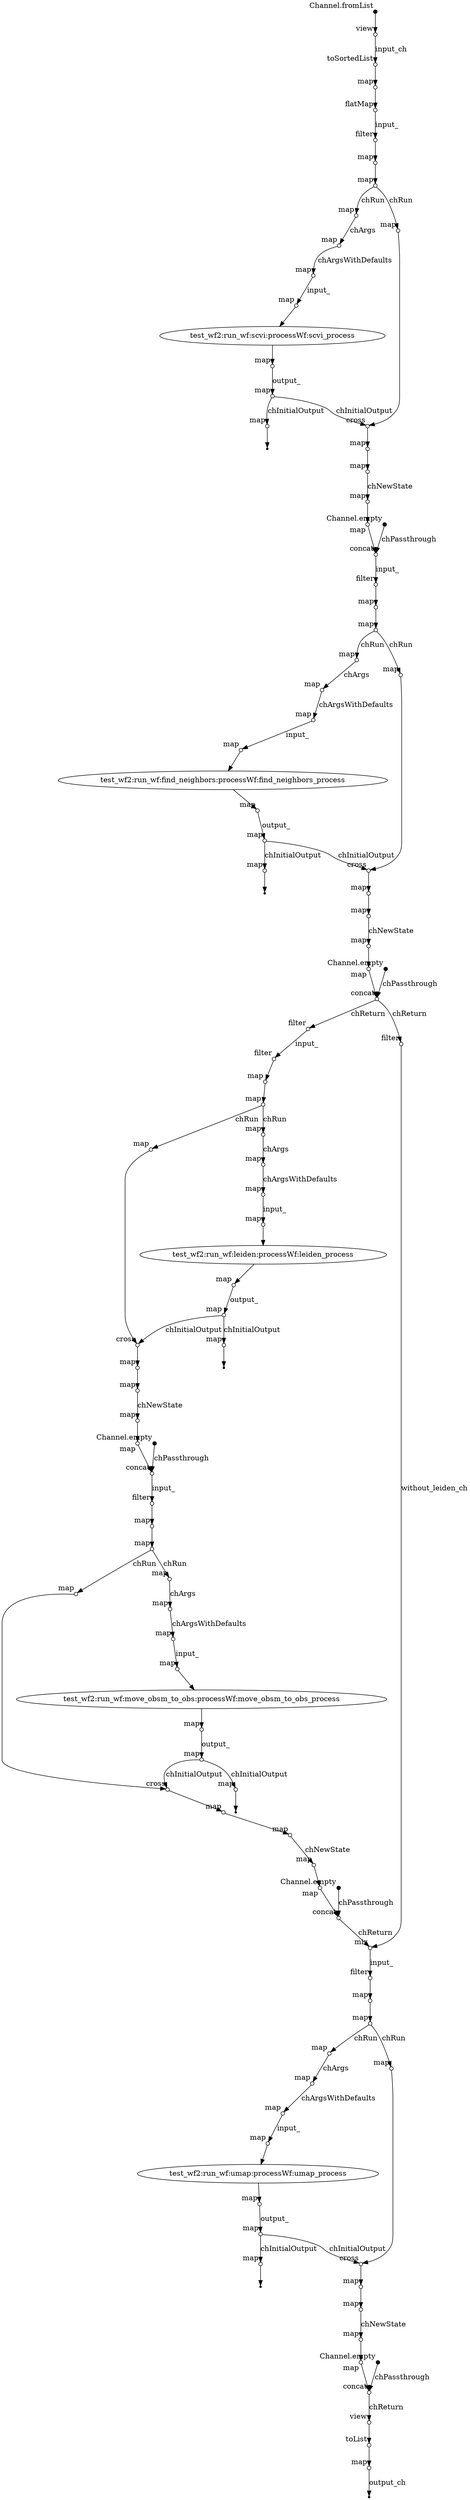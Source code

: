 digraph "graph" {
p0 [shape=point,label="",fixedsize=true,width=0.1,xlabel="Channel.fromList"];
p1 [shape=circle,label="",fixedsize=true,width=0.1,xlabel="view"];
p0 -> p1;

p1 [shape=circle,label="",fixedsize=true,width=0.1,xlabel="view"];
p2 [shape=circle,label="",fixedsize=true,width=0.1,xlabel="toSortedList"];
p1 -> p2 [label="input_ch"];

p2 [shape=circle,label="",fixedsize=true,width=0.1,xlabel="toSortedList"];
p3 [shape=circle,label="",fixedsize=true,width=0.1,xlabel="map"];
p2 -> p3;

p3 [shape=circle,label="",fixedsize=true,width=0.1,xlabel="map"];
p4 [shape=circle,label="",fixedsize=true,width=0.1,xlabel="flatMap"];
p3 -> p4;

p4 [shape=circle,label="",fixedsize=true,width=0.1,xlabel="flatMap"];
p5 [shape=circle,label="",fixedsize=true,width=0.1,xlabel="filter"];
p4 -> p5 [label="input_"];

p5 [shape=circle,label="",fixedsize=true,width=0.1,xlabel="filter"];
p6 [shape=circle,label="",fixedsize=true,width=0.1,xlabel="map"];
p5 -> p6;

p6 [shape=circle,label="",fixedsize=true,width=0.1,xlabel="map"];
p7 [shape=circle,label="",fixedsize=true,width=0.1,xlabel="map"];
p6 -> p7;

p7 [shape=circle,label="",fixedsize=true,width=0.1,xlabel="map"];
p9 [shape=circle,label="",fixedsize=true,width=0.1,xlabel="map"];
p7 -> p9 [label="chRun"];

p8 [shape=point,label="",fixedsize=true,width=0.1,xlabel="Channel.empty"];
p24 [shape=circle,label="",fixedsize=true,width=0.1,xlabel="concat"];
p8 -> p24 [label="chPassthrough"];

p9 [shape=circle,label="",fixedsize=true,width=0.1,xlabel="map"];
p10 [shape=circle,label="",fixedsize=true,width=0.1,xlabel="map"];
p9 -> p10 [label="chArgs"];

p10 [shape=circle,label="",fixedsize=true,width=0.1,xlabel="map"];
p11 [shape=circle,label="",fixedsize=true,width=0.1,xlabel="map"];
p10 -> p11 [label="chArgsWithDefaults"];

p11 [shape=circle,label="",fixedsize=true,width=0.1,xlabel="map"];
p12 [shape=circle,label="",fixedsize=true,width=0.1,xlabel="map"];
p11 -> p12 [label="input_"];

p12 [shape=circle,label="",fixedsize=true,width=0.1,xlabel="map"];
p13 [label="test_wf2:run_wf:scvi:processWf:scvi_process"];
p12 -> p13;

p13 [label="test_wf2:run_wf:scvi:processWf:scvi_process"];
p14 [shape=circle,label="",fixedsize=true,width=0.1,xlabel="map"];
p13 -> p14;

p14 [shape=circle,label="",fixedsize=true,width=0.1,xlabel="map"];
p15 [shape=circle,label="",fixedsize=true,width=0.1,xlabel="map"];
p14 -> p15 [label="output_"];

p15 [shape=circle,label="",fixedsize=true,width=0.1,xlabel="map"];
p17 [shape=circle,label="",fixedsize=true,width=0.1,xlabel="map"];
p15 -> p17 [label="chInitialOutput"];

p7 [shape=circle,label="",fixedsize=true,width=0.1,xlabel="map"];
p16 [shape=circle,label="",fixedsize=true,width=0.1,xlabel="map"];
p7 -> p16 [label="chRun"];

p16 [shape=circle,label="",fixedsize=true,width=0.1,xlabel="map"];
p19 [shape=circle,label="",fixedsize=true,width=0.1,xlabel="cross"];
p16 -> p19;

p17 [shape=circle,label="",fixedsize=true,width=0.1,xlabel="map"];
p18 [shape=point];
p17 -> p18;

p15 [shape=circle,label="",fixedsize=true,width=0.1,xlabel="map"];
p19 [shape=circle,label="",fixedsize=true,width=0.1,xlabel="cross"];
p15 -> p19 [label="chInitialOutput"];

p19 [shape=circle,label="",fixedsize=true,width=0.1,xlabel="cross"];
p20 [shape=circle,label="",fixedsize=true,width=0.1,xlabel="map"];
p19 -> p20;

p20 [shape=circle,label="",fixedsize=true,width=0.1,xlabel="map"];
p21 [shape=circle,label="",fixedsize=true,width=0.1,xlabel="map"];
p20 -> p21;

p21 [shape=circle,label="",fixedsize=true,width=0.1,xlabel="map"];
p22 [shape=circle,label="",fixedsize=true,width=0.1,xlabel="map"];
p21 -> p22 [label="chNewState"];

p22 [shape=circle,label="",fixedsize=true,width=0.1,xlabel="map"];
p23 [shape=circle,label="",fixedsize=true,width=0.1,xlabel="map"];
p22 -> p23;

p23 [shape=circle,label="",fixedsize=true,width=0.1,xlabel="map"];
p24 [shape=circle,label="",fixedsize=true,width=0.1,xlabel="concat"];
p23 -> p24;

p24 [shape=circle,label="",fixedsize=true,width=0.1,xlabel="concat"];
p25 [shape=circle,label="",fixedsize=true,width=0.1,xlabel="filter"];
p24 -> p25 [label="input_"];

p25 [shape=circle,label="",fixedsize=true,width=0.1,xlabel="filter"];
p26 [shape=circle,label="",fixedsize=true,width=0.1,xlabel="map"];
p25 -> p26;

p26 [shape=circle,label="",fixedsize=true,width=0.1,xlabel="map"];
p27 [shape=circle,label="",fixedsize=true,width=0.1,xlabel="map"];
p26 -> p27;

p27 [shape=circle,label="",fixedsize=true,width=0.1,xlabel="map"];
p29 [shape=circle,label="",fixedsize=true,width=0.1,xlabel="map"];
p27 -> p29 [label="chRun"];

p28 [shape=point,label="",fixedsize=true,width=0.1,xlabel="Channel.empty"];
p44 [shape=circle,label="",fixedsize=true,width=0.1,xlabel="concat"];
p28 -> p44 [label="chPassthrough"];

p29 [shape=circle,label="",fixedsize=true,width=0.1,xlabel="map"];
p30 [shape=circle,label="",fixedsize=true,width=0.1,xlabel="map"];
p29 -> p30 [label="chArgs"];

p30 [shape=circle,label="",fixedsize=true,width=0.1,xlabel="map"];
p31 [shape=circle,label="",fixedsize=true,width=0.1,xlabel="map"];
p30 -> p31 [label="chArgsWithDefaults"];

p31 [shape=circle,label="",fixedsize=true,width=0.1,xlabel="map"];
p32 [shape=circle,label="",fixedsize=true,width=0.1,xlabel="map"];
p31 -> p32 [label="input_"];

p32 [shape=circle,label="",fixedsize=true,width=0.1,xlabel="map"];
p33 [label="test_wf2:run_wf:find_neighbors:processWf:find_neighbors_process"];
p32 -> p33;

p33 [label="test_wf2:run_wf:find_neighbors:processWf:find_neighbors_process"];
p34 [shape=circle,label="",fixedsize=true,width=0.1,xlabel="map"];
p33 -> p34;

p34 [shape=circle,label="",fixedsize=true,width=0.1,xlabel="map"];
p35 [shape=circle,label="",fixedsize=true,width=0.1,xlabel="map"];
p34 -> p35 [label="output_"];

p35 [shape=circle,label="",fixedsize=true,width=0.1,xlabel="map"];
p37 [shape=circle,label="",fixedsize=true,width=0.1,xlabel="map"];
p35 -> p37 [label="chInitialOutput"];

p27 [shape=circle,label="",fixedsize=true,width=0.1,xlabel="map"];
p36 [shape=circle,label="",fixedsize=true,width=0.1,xlabel="map"];
p27 -> p36 [label="chRun"];

p36 [shape=circle,label="",fixedsize=true,width=0.1,xlabel="map"];
p39 [shape=circle,label="",fixedsize=true,width=0.1,xlabel="cross"];
p36 -> p39;

p37 [shape=circle,label="",fixedsize=true,width=0.1,xlabel="map"];
p38 [shape=point];
p37 -> p38;

p35 [shape=circle,label="",fixedsize=true,width=0.1,xlabel="map"];
p39 [shape=circle,label="",fixedsize=true,width=0.1,xlabel="cross"];
p35 -> p39 [label="chInitialOutput"];

p39 [shape=circle,label="",fixedsize=true,width=0.1,xlabel="cross"];
p40 [shape=circle,label="",fixedsize=true,width=0.1,xlabel="map"];
p39 -> p40;

p40 [shape=circle,label="",fixedsize=true,width=0.1,xlabel="map"];
p41 [shape=circle,label="",fixedsize=true,width=0.1,xlabel="map"];
p40 -> p41;

p41 [shape=circle,label="",fixedsize=true,width=0.1,xlabel="map"];
p42 [shape=circle,label="",fixedsize=true,width=0.1,xlabel="map"];
p41 -> p42 [label="chNewState"];

p42 [shape=circle,label="",fixedsize=true,width=0.1,xlabel="map"];
p43 [shape=circle,label="",fixedsize=true,width=0.1,xlabel="map"];
p42 -> p43;

p43 [shape=circle,label="",fixedsize=true,width=0.1,xlabel="map"];
p44 [shape=circle,label="",fixedsize=true,width=0.1,xlabel="concat"];
p43 -> p44;

p44 [shape=circle,label="",fixedsize=true,width=0.1,xlabel="concat"];
p45 [shape=circle,label="",fixedsize=true,width=0.1,xlabel="filter"];
p44 -> p45 [label="chReturn"];

p45 [shape=circle,label="",fixedsize=true,width=0.1,xlabel="filter"];
p46 [shape=circle,label="",fixedsize=true,width=0.1,xlabel="filter"];
p45 -> p46 [label="input_"];

p46 [shape=circle,label="",fixedsize=true,width=0.1,xlabel="filter"];
p47 [shape=circle,label="",fixedsize=true,width=0.1,xlabel="map"];
p46 -> p47;

p47 [shape=circle,label="",fixedsize=true,width=0.1,xlabel="map"];
p48 [shape=circle,label="",fixedsize=true,width=0.1,xlabel="map"];
p47 -> p48;

p48 [shape=circle,label="",fixedsize=true,width=0.1,xlabel="map"];
p50 [shape=circle,label="",fixedsize=true,width=0.1,xlabel="map"];
p48 -> p50 [label="chRun"];

p49 [shape=point,label="",fixedsize=true,width=0.1,xlabel="Channel.empty"];
p65 [shape=circle,label="",fixedsize=true,width=0.1,xlabel="concat"];
p49 -> p65 [label="chPassthrough"];

p50 [shape=circle,label="",fixedsize=true,width=0.1,xlabel="map"];
p51 [shape=circle,label="",fixedsize=true,width=0.1,xlabel="map"];
p50 -> p51 [label="chArgs"];

p51 [shape=circle,label="",fixedsize=true,width=0.1,xlabel="map"];
p52 [shape=circle,label="",fixedsize=true,width=0.1,xlabel="map"];
p51 -> p52 [label="chArgsWithDefaults"];

p52 [shape=circle,label="",fixedsize=true,width=0.1,xlabel="map"];
p53 [shape=circle,label="",fixedsize=true,width=0.1,xlabel="map"];
p52 -> p53 [label="input_"];

p53 [shape=circle,label="",fixedsize=true,width=0.1,xlabel="map"];
p54 [label="test_wf2:run_wf:leiden:processWf:leiden_process"];
p53 -> p54;

p54 [label="test_wf2:run_wf:leiden:processWf:leiden_process"];
p55 [shape=circle,label="",fixedsize=true,width=0.1,xlabel="map"];
p54 -> p55;

p55 [shape=circle,label="",fixedsize=true,width=0.1,xlabel="map"];
p56 [shape=circle,label="",fixedsize=true,width=0.1,xlabel="map"];
p55 -> p56 [label="output_"];

p56 [shape=circle,label="",fixedsize=true,width=0.1,xlabel="map"];
p58 [shape=circle,label="",fixedsize=true,width=0.1,xlabel="map"];
p56 -> p58 [label="chInitialOutput"];

p48 [shape=circle,label="",fixedsize=true,width=0.1,xlabel="map"];
p57 [shape=circle,label="",fixedsize=true,width=0.1,xlabel="map"];
p48 -> p57 [label="chRun"];

p57 [shape=circle,label="",fixedsize=true,width=0.1,xlabel="map"];
p60 [shape=circle,label="",fixedsize=true,width=0.1,xlabel="cross"];
p57 -> p60;

p58 [shape=circle,label="",fixedsize=true,width=0.1,xlabel="map"];
p59 [shape=point];
p58 -> p59;

p56 [shape=circle,label="",fixedsize=true,width=0.1,xlabel="map"];
p60 [shape=circle,label="",fixedsize=true,width=0.1,xlabel="cross"];
p56 -> p60 [label="chInitialOutput"];

p60 [shape=circle,label="",fixedsize=true,width=0.1,xlabel="cross"];
p61 [shape=circle,label="",fixedsize=true,width=0.1,xlabel="map"];
p60 -> p61;

p61 [shape=circle,label="",fixedsize=true,width=0.1,xlabel="map"];
p62 [shape=circle,label="",fixedsize=true,width=0.1,xlabel="map"];
p61 -> p62;

p62 [shape=circle,label="",fixedsize=true,width=0.1,xlabel="map"];
p63 [shape=circle,label="",fixedsize=true,width=0.1,xlabel="map"];
p62 -> p63 [label="chNewState"];

p63 [shape=circle,label="",fixedsize=true,width=0.1,xlabel="map"];
p64 [shape=circle,label="",fixedsize=true,width=0.1,xlabel="map"];
p63 -> p64;

p64 [shape=circle,label="",fixedsize=true,width=0.1,xlabel="map"];
p65 [shape=circle,label="",fixedsize=true,width=0.1,xlabel="concat"];
p64 -> p65;

p65 [shape=circle,label="",fixedsize=true,width=0.1,xlabel="concat"];
p66 [shape=circle,label="",fixedsize=true,width=0.1,xlabel="filter"];
p65 -> p66 [label="input_"];

p66 [shape=circle,label="",fixedsize=true,width=0.1,xlabel="filter"];
p67 [shape=circle,label="",fixedsize=true,width=0.1,xlabel="map"];
p66 -> p67;

p67 [shape=circle,label="",fixedsize=true,width=0.1,xlabel="map"];
p68 [shape=circle,label="",fixedsize=true,width=0.1,xlabel="map"];
p67 -> p68;

p68 [shape=circle,label="",fixedsize=true,width=0.1,xlabel="map"];
p70 [shape=circle,label="",fixedsize=true,width=0.1,xlabel="map"];
p68 -> p70 [label="chRun"];

p69 [shape=point,label="",fixedsize=true,width=0.1,xlabel="Channel.empty"];
p85 [shape=circle,label="",fixedsize=true,width=0.1,xlabel="concat"];
p69 -> p85 [label="chPassthrough"];

p70 [shape=circle,label="",fixedsize=true,width=0.1,xlabel="map"];
p71 [shape=circle,label="",fixedsize=true,width=0.1,xlabel="map"];
p70 -> p71 [label="chArgs"];

p71 [shape=circle,label="",fixedsize=true,width=0.1,xlabel="map"];
p72 [shape=circle,label="",fixedsize=true,width=0.1,xlabel="map"];
p71 -> p72 [label="chArgsWithDefaults"];

p72 [shape=circle,label="",fixedsize=true,width=0.1,xlabel="map"];
p73 [shape=circle,label="",fixedsize=true,width=0.1,xlabel="map"];
p72 -> p73 [label="input_"];

p73 [shape=circle,label="",fixedsize=true,width=0.1,xlabel="map"];
p74 [label="test_wf2:run_wf:move_obsm_to_obs:processWf:move_obsm_to_obs_process"];
p73 -> p74;

p74 [label="test_wf2:run_wf:move_obsm_to_obs:processWf:move_obsm_to_obs_process"];
p75 [shape=circle,label="",fixedsize=true,width=0.1,xlabel="map"];
p74 -> p75;

p75 [shape=circle,label="",fixedsize=true,width=0.1,xlabel="map"];
p76 [shape=circle,label="",fixedsize=true,width=0.1,xlabel="map"];
p75 -> p76 [label="output_"];

p76 [shape=circle,label="",fixedsize=true,width=0.1,xlabel="map"];
p78 [shape=circle,label="",fixedsize=true,width=0.1,xlabel="map"];
p76 -> p78 [label="chInitialOutput"];

p68 [shape=circle,label="",fixedsize=true,width=0.1,xlabel="map"];
p77 [shape=circle,label="",fixedsize=true,width=0.1,xlabel="map"];
p68 -> p77 [label="chRun"];

p77 [shape=circle,label="",fixedsize=true,width=0.1,xlabel="map"];
p80 [shape=circle,label="",fixedsize=true,width=0.1,xlabel="cross"];
p77 -> p80;

p78 [shape=circle,label="",fixedsize=true,width=0.1,xlabel="map"];
p79 [shape=point];
p78 -> p79;

p76 [shape=circle,label="",fixedsize=true,width=0.1,xlabel="map"];
p80 [shape=circle,label="",fixedsize=true,width=0.1,xlabel="cross"];
p76 -> p80 [label="chInitialOutput"];

p80 [shape=circle,label="",fixedsize=true,width=0.1,xlabel="cross"];
p81 [shape=circle,label="",fixedsize=true,width=0.1,xlabel="map"];
p80 -> p81;

p81 [shape=circle,label="",fixedsize=true,width=0.1,xlabel="map"];
p82 [shape=circle,label="",fixedsize=true,width=0.1,xlabel="map"];
p81 -> p82;

p82 [shape=circle,label="",fixedsize=true,width=0.1,xlabel="map"];
p83 [shape=circle,label="",fixedsize=true,width=0.1,xlabel="map"];
p82 -> p83 [label="chNewState"];

p83 [shape=circle,label="",fixedsize=true,width=0.1,xlabel="map"];
p84 [shape=circle,label="",fixedsize=true,width=0.1,xlabel="map"];
p83 -> p84;

p84 [shape=circle,label="",fixedsize=true,width=0.1,xlabel="map"];
p85 [shape=circle,label="",fixedsize=true,width=0.1,xlabel="concat"];
p84 -> p85;

p85 [shape=circle,label="",fixedsize=true,width=0.1,xlabel="concat"];
p87 [shape=circle,label="",fixedsize=true,width=0.1,xlabel="mix"];
p85 -> p87 [label="chReturn"];

p44 [shape=circle,label="",fixedsize=true,width=0.1,xlabel="concat"];
p86 [shape=circle,label="",fixedsize=true,width=0.1,xlabel="filter"];
p44 -> p86 [label="chReturn"];

p86 [shape=circle,label="",fixedsize=true,width=0.1,xlabel="filter"];
p87 [shape=circle,label="",fixedsize=true,width=0.1,xlabel="mix"];
p86 -> p87 [label="without_leiden_ch"];

p87 [shape=circle,label="",fixedsize=true,width=0.1,xlabel="mix"];
p88 [shape=circle,label="",fixedsize=true,width=0.1,xlabel="filter"];
p87 -> p88 [label="input_"];

p88 [shape=circle,label="",fixedsize=true,width=0.1,xlabel="filter"];
p89 [shape=circle,label="",fixedsize=true,width=0.1,xlabel="map"];
p88 -> p89;

p89 [shape=circle,label="",fixedsize=true,width=0.1,xlabel="map"];
p90 [shape=circle,label="",fixedsize=true,width=0.1,xlabel="map"];
p89 -> p90;

p90 [shape=circle,label="",fixedsize=true,width=0.1,xlabel="map"];
p92 [shape=circle,label="",fixedsize=true,width=0.1,xlabel="map"];
p90 -> p92 [label="chRun"];

p91 [shape=point,label="",fixedsize=true,width=0.1,xlabel="Channel.empty"];
p107 [shape=circle,label="",fixedsize=true,width=0.1,xlabel="concat"];
p91 -> p107 [label="chPassthrough"];

p92 [shape=circle,label="",fixedsize=true,width=0.1,xlabel="map"];
p93 [shape=circle,label="",fixedsize=true,width=0.1,xlabel="map"];
p92 -> p93 [label="chArgs"];

p93 [shape=circle,label="",fixedsize=true,width=0.1,xlabel="map"];
p94 [shape=circle,label="",fixedsize=true,width=0.1,xlabel="map"];
p93 -> p94 [label="chArgsWithDefaults"];

p94 [shape=circle,label="",fixedsize=true,width=0.1,xlabel="map"];
p95 [shape=circle,label="",fixedsize=true,width=0.1,xlabel="map"];
p94 -> p95 [label="input_"];

p95 [shape=circle,label="",fixedsize=true,width=0.1,xlabel="map"];
p96 [label="test_wf2:run_wf:umap:processWf:umap_process"];
p95 -> p96;

p96 [label="test_wf2:run_wf:umap:processWf:umap_process"];
p97 [shape=circle,label="",fixedsize=true,width=0.1,xlabel="map"];
p96 -> p97;

p97 [shape=circle,label="",fixedsize=true,width=0.1,xlabel="map"];
p98 [shape=circle,label="",fixedsize=true,width=0.1,xlabel="map"];
p97 -> p98 [label="output_"];

p98 [shape=circle,label="",fixedsize=true,width=0.1,xlabel="map"];
p100 [shape=circle,label="",fixedsize=true,width=0.1,xlabel="map"];
p98 -> p100 [label="chInitialOutput"];

p90 [shape=circle,label="",fixedsize=true,width=0.1,xlabel="map"];
p99 [shape=circle,label="",fixedsize=true,width=0.1,xlabel="map"];
p90 -> p99 [label="chRun"];

p99 [shape=circle,label="",fixedsize=true,width=0.1,xlabel="map"];
p102 [shape=circle,label="",fixedsize=true,width=0.1,xlabel="cross"];
p99 -> p102;

p100 [shape=circle,label="",fixedsize=true,width=0.1,xlabel="map"];
p101 [shape=point];
p100 -> p101;

p98 [shape=circle,label="",fixedsize=true,width=0.1,xlabel="map"];
p102 [shape=circle,label="",fixedsize=true,width=0.1,xlabel="cross"];
p98 -> p102 [label="chInitialOutput"];

p102 [shape=circle,label="",fixedsize=true,width=0.1,xlabel="cross"];
p103 [shape=circle,label="",fixedsize=true,width=0.1,xlabel="map"];
p102 -> p103;

p103 [shape=circle,label="",fixedsize=true,width=0.1,xlabel="map"];
p104 [shape=circle,label="",fixedsize=true,width=0.1,xlabel="map"];
p103 -> p104;

p104 [shape=circle,label="",fixedsize=true,width=0.1,xlabel="map"];
p105 [shape=circle,label="",fixedsize=true,width=0.1,xlabel="map"];
p104 -> p105 [label="chNewState"];

p105 [shape=circle,label="",fixedsize=true,width=0.1,xlabel="map"];
p106 [shape=circle,label="",fixedsize=true,width=0.1,xlabel="map"];
p105 -> p106;

p106 [shape=circle,label="",fixedsize=true,width=0.1,xlabel="map"];
p107 [shape=circle,label="",fixedsize=true,width=0.1,xlabel="concat"];
p106 -> p107;

p107 [shape=circle,label="",fixedsize=true,width=0.1,xlabel="concat"];
p108 [shape=circle,label="",fixedsize=true,width=0.1,xlabel="view"];
p107 -> p108 [label="chReturn"];

p108 [shape=circle,label="",fixedsize=true,width=0.1,xlabel="view"];
p109 [shape=circle,label="",fixedsize=true,width=0.1,xlabel="toList"];
p108 -> p109;

p109 [shape=circle,label="",fixedsize=true,width=0.1,xlabel="toList"];
p110 [shape=circle,label="",fixedsize=true,width=0.1,xlabel="map"];
p109 -> p110;

p110 [shape=circle,label="",fixedsize=true,width=0.1,xlabel="map"];
p111 [shape=point];
p110 -> p111 [label="output_ch"];

}
